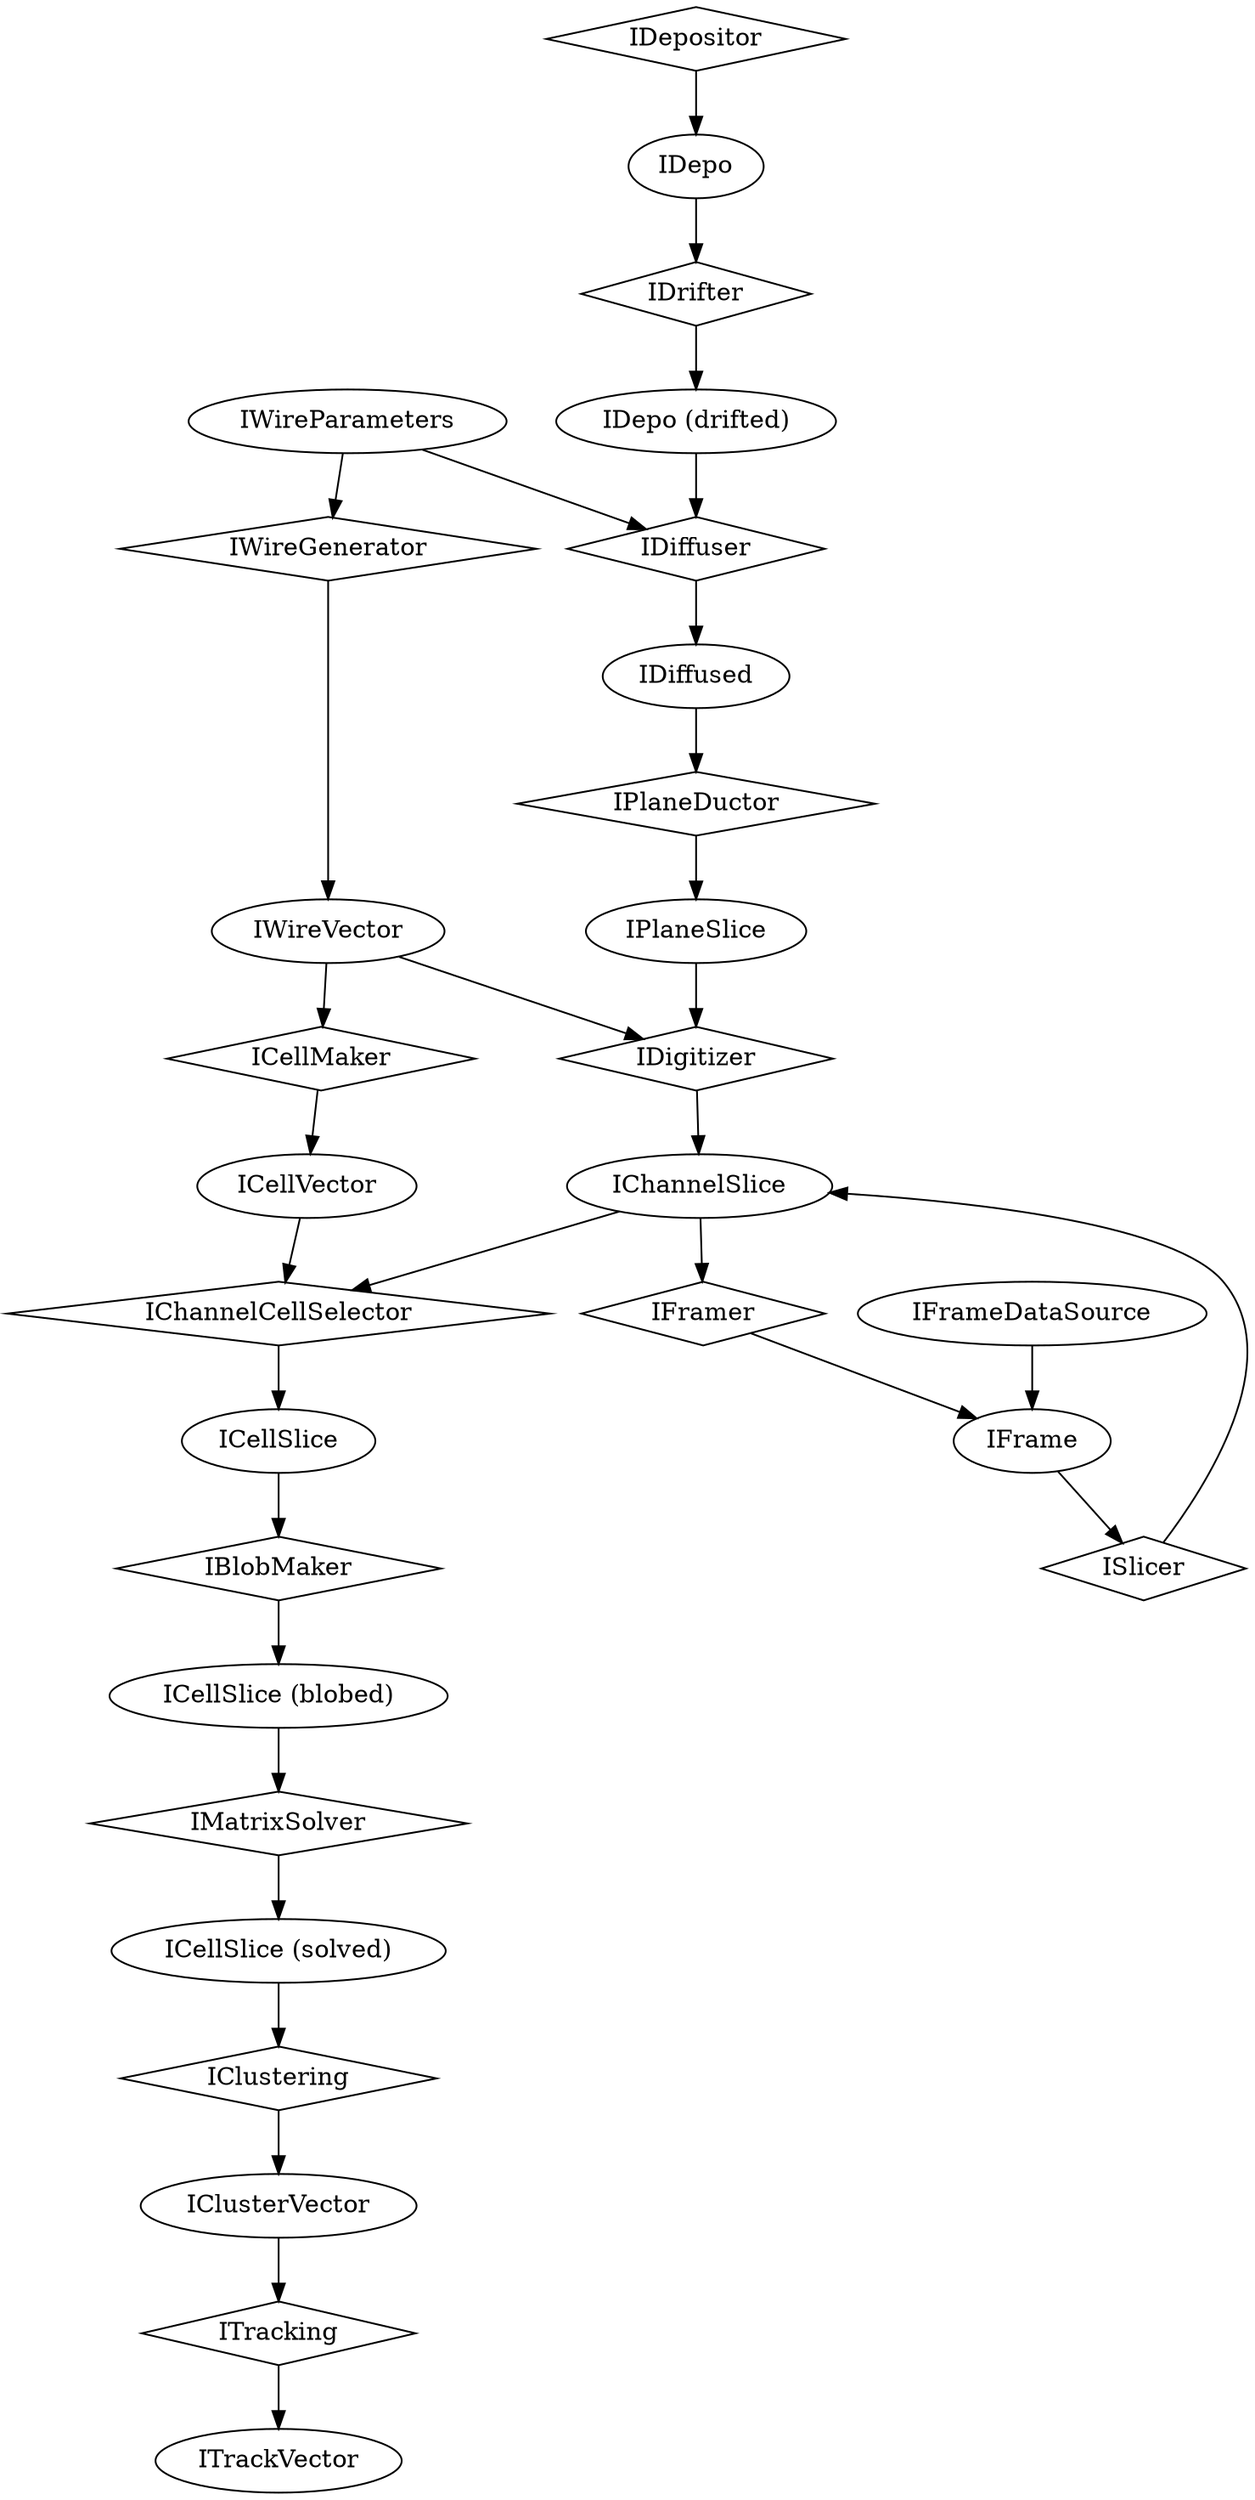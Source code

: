 digraph "G" {
	title="Wire Cell Data Flow";
	
	IWireParameters;
	IWireGenerator[shape=diamond];
	IWireVector;

	ICellMaker[shape=diamond];
	ICellVector;
	
	IDepositor[shape=diamond];
	IDepo;
	IDrifter[shape=diamond];
	IDepoDrifted[label="IDepo (drifted)"];
	IDiffuser[shape=diamond];
	IDiffused;
	IPlaneDuctor[shape=diamond];
	IPlaneSlice;
	IDigitizer[shape=diamond];
	IChannelSlice;
	IFramer[shape=diamond];
	IFrame;
	ISlicer[shape=diamond]

	IChannelCellSelector[shape=diamond];
	ICellSlice;

	IBlobMaker[shape=diamond];
	ICellSliceBlobbed[label="ICellSlice (blobed)"];

	IMatrixSolver[shape=diamond];
	ICellSliceSolved[label="ICellSlice (solved)"];

	IClustering[shape=diamond];
	IClusterVector;

	ITracking[shape=diamond];
	ITrackVector;
	

	IWireParameters->IWireGenerator->IWireVector->ICellMaker->ICellVector;
	IWireParameters->IDiffuser;
	IDepositor->IDepo->IDrifter->IDepoDrifted->IDiffuser->IDiffused->IPlaneDuctor->IPlaneSlice->IDigitizer->IChannelSlice;
	IWireVector->IDigitizer;
	IChannelSlice->IFramer->IFrame;
	IFrameDataSource->IFrame;
	ICellVector->IChannelCellSelector;
	IFrame->ISlicer->IChannelSlice->IChannelCellSelector->ICellSlice->IBlobMaker->ICellSliceBlobbed->IMatrixSolver->ICellSliceSolved->IClustering->IClusterVector->ITracking->ITrackVector;

}